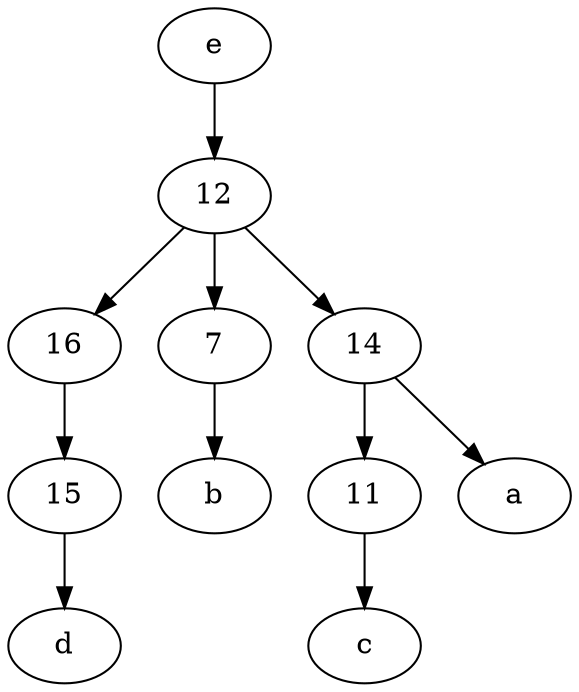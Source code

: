 digraph  {
	e [pos="30,50!"];
	16;
	15;
	12;
	7;
	14;
	11;
	12 -> 7;
	7 -> b;
	e -> 12;
	12 -> 14;
	16 -> 15;
	14 -> 11;
	15 -> d;
	14 -> a;
	11 -> c;
	12 -> 16;

	}